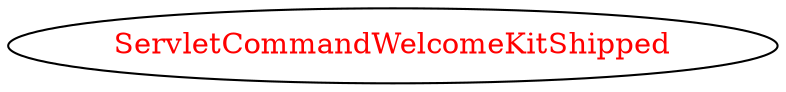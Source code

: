 digraph dependencyGraph {
 concentrate=true;
 ranksep="2.0";
 rankdir="LR"; 
 splines="ortho";
"ServletCommandWelcomeKitShipped" [fontcolor="red"];
}